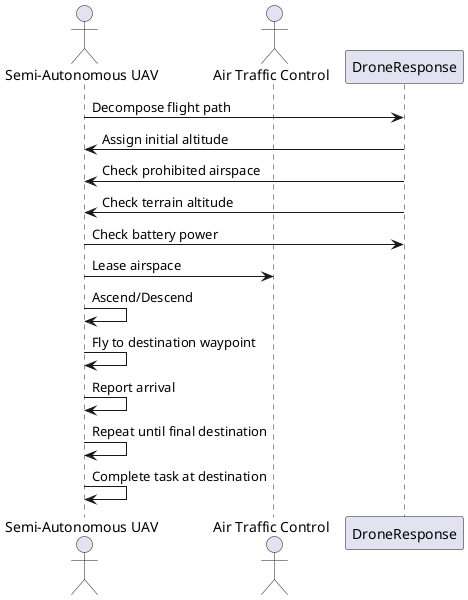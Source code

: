 @startuml "Fly to Destination Sequence Diagram"

actor "Semi-Autonomous UAV" as UAV
actor "Air Traffic Control" as ATC

UAV -> DroneResponse: Decompose flight path
DroneResponse -> UAV: Assign initial altitude
DroneResponse -> UAV: Check prohibited airspace
DroneResponse -> UAV: Check terrain altitude
UAV -> DroneResponse: Check battery power
UAV -> ATC: Lease airspace
UAV -> UAV: Ascend/Descend
UAV -> UAV: Fly to destination waypoint
UAV -> UAV: Report arrival
UAV -> UAV: Repeat until final destination
UAV -> UAV: Complete task at destination

@enduml
